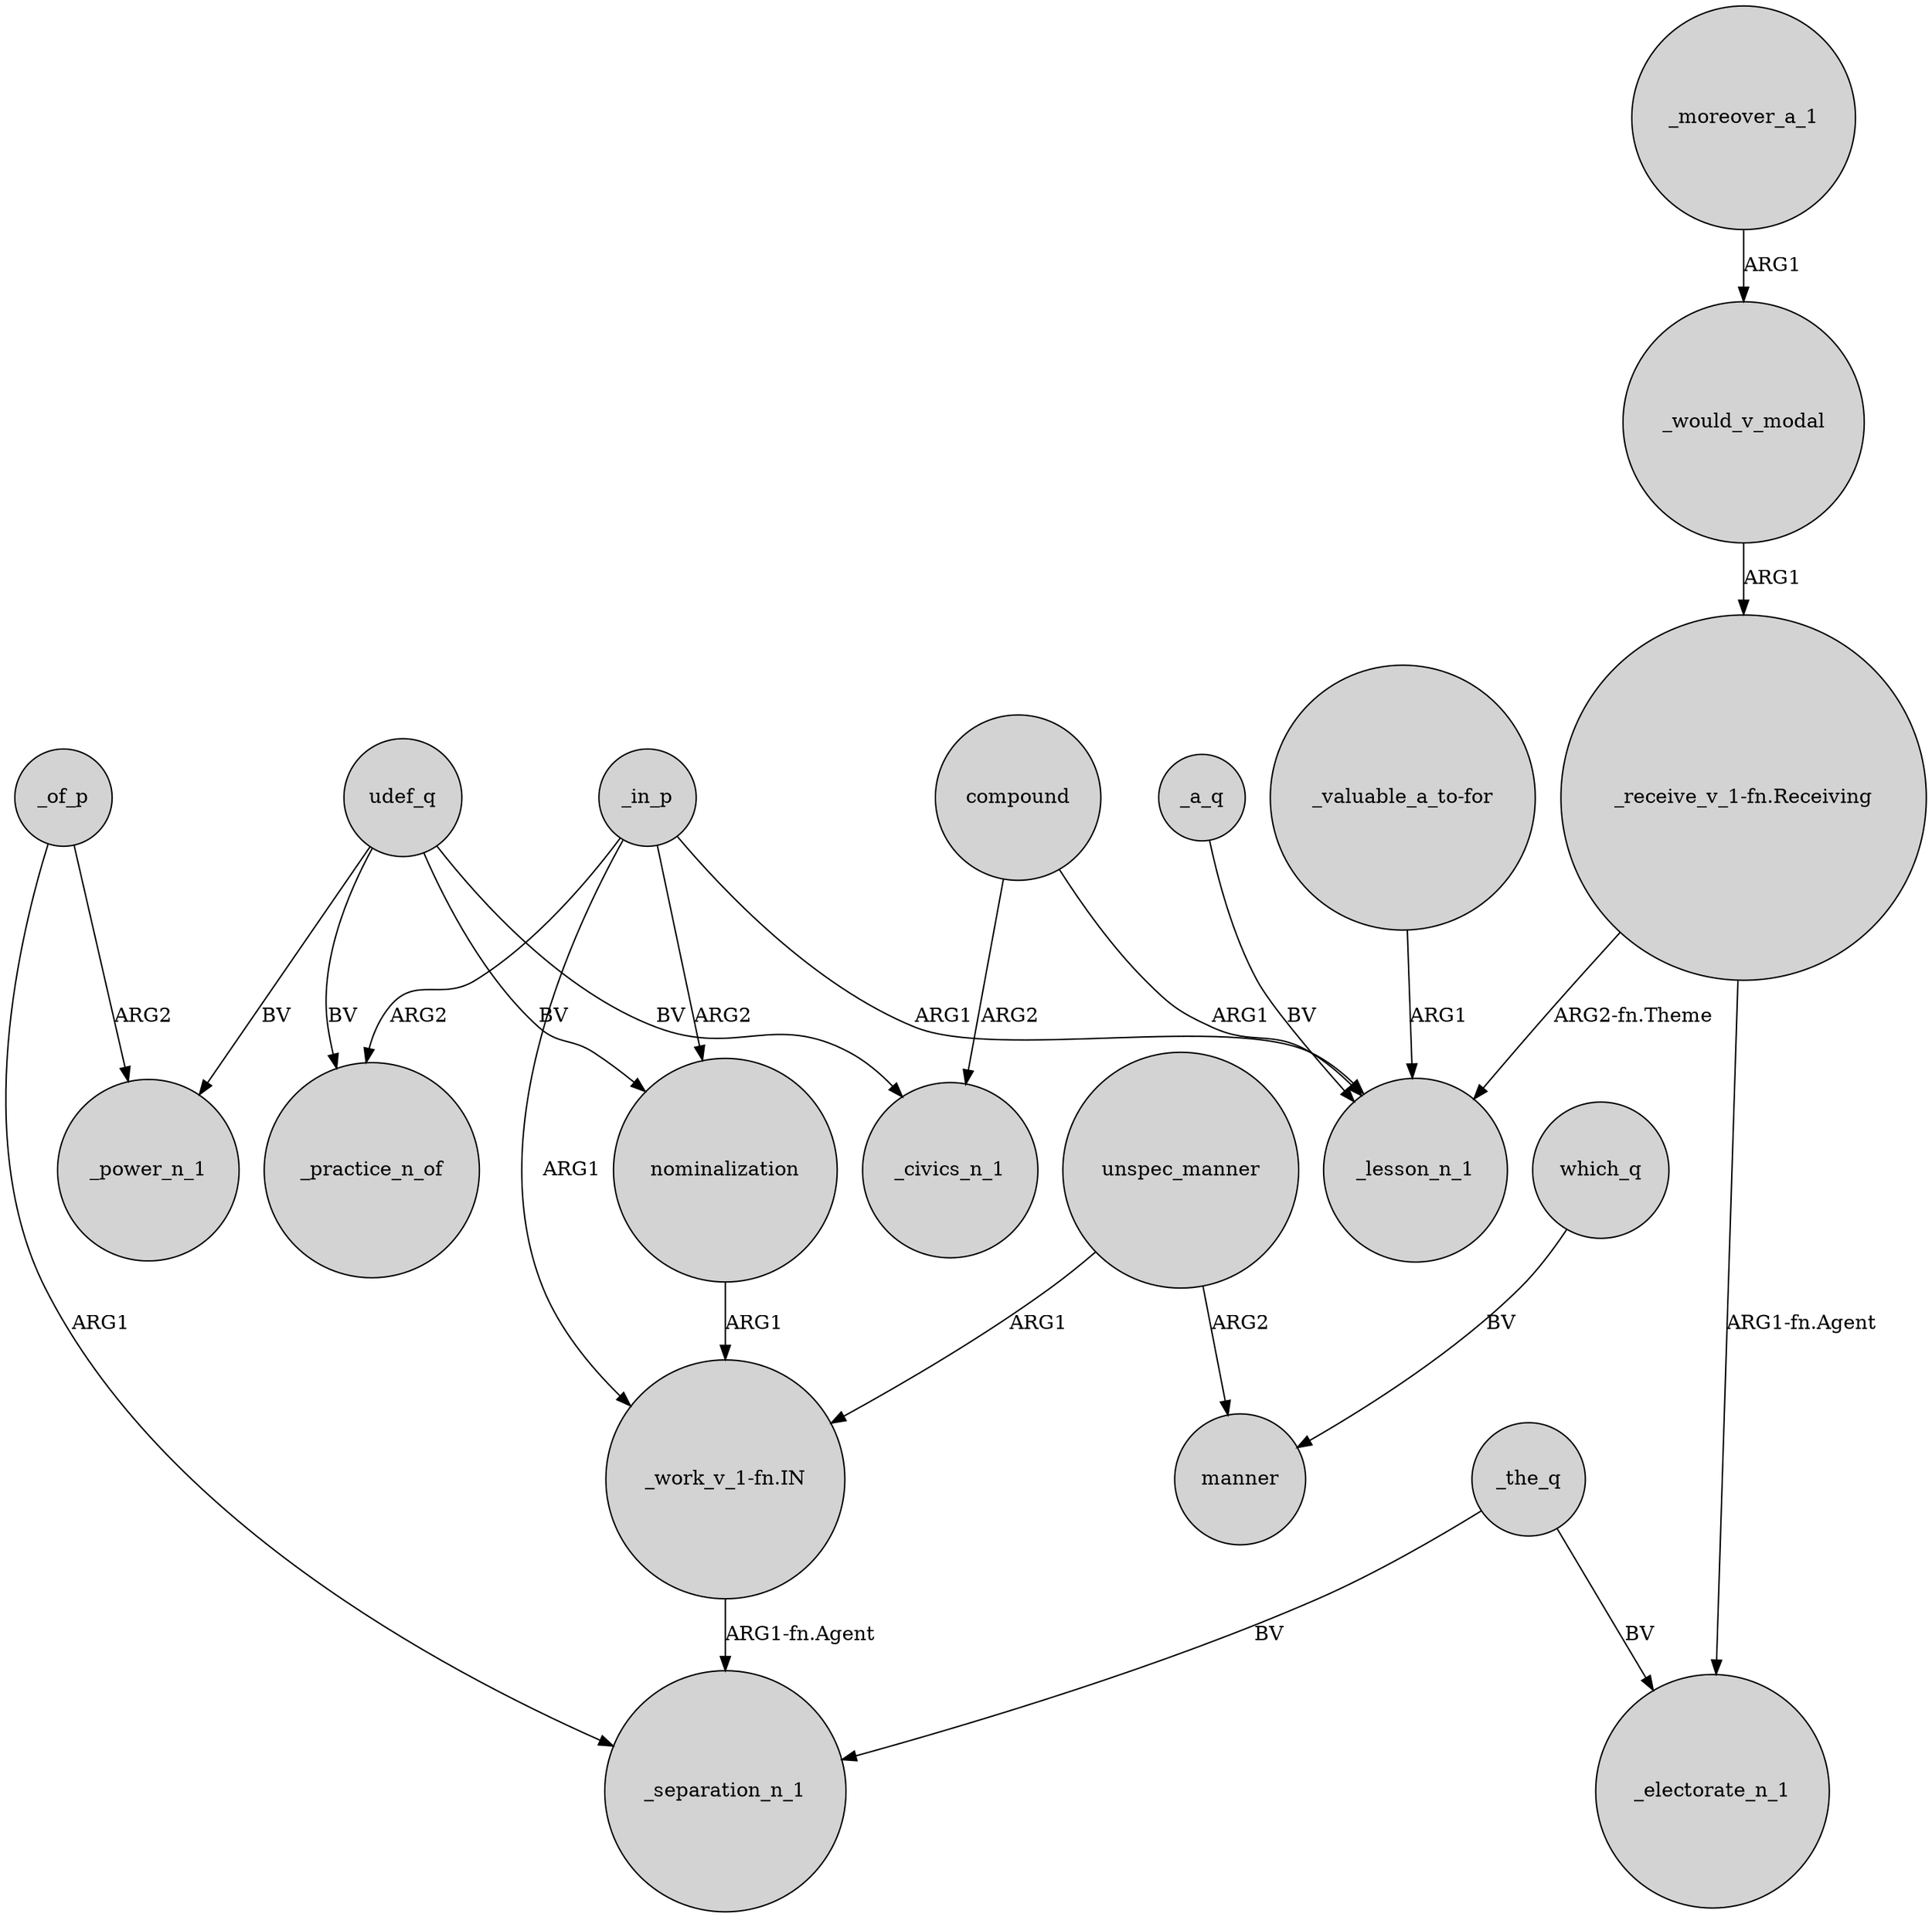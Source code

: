 digraph {
	node [shape=circle style=filled]
	_the_q -> _electorate_n_1 [label=BV]
	"_valuable_a_to-for" -> _lesson_n_1 [label=ARG1]
	nominalization -> "_work_v_1-fn.IN" [label=ARG1]
	unspec_manner -> "_work_v_1-fn.IN" [label=ARG1]
	udef_q -> _civics_n_1 [label=BV]
	which_q -> manner [label=BV]
	_would_v_modal -> "_receive_v_1-fn.Receiving" [label=ARG1]
	_of_p -> _power_n_1 [label=ARG2]
	_the_q -> _separation_n_1 [label=BV]
	udef_q -> nominalization [label=BV]
	compound -> _lesson_n_1 [label=ARG1]
	"_receive_v_1-fn.Receiving" -> _lesson_n_1 [label="ARG2-fn.Theme"]
	_moreover_a_1 -> _would_v_modal [label=ARG1]
	_in_p -> _practice_n_of [label=ARG2]
	"_work_v_1-fn.IN" -> _separation_n_1 [label="ARG1-fn.Agent"]
	_of_p -> _separation_n_1 [label=ARG1]
	"_receive_v_1-fn.Receiving" -> _electorate_n_1 [label="ARG1-fn.Agent"]
	_in_p -> "_work_v_1-fn.IN" [label=ARG1]
	udef_q -> _practice_n_of [label=BV]
	_in_p -> _lesson_n_1 [label=ARG1]
	_in_p -> nominalization [label=ARG2]
	udef_q -> _power_n_1 [label=BV]
	_a_q -> _lesson_n_1 [label=BV]
	unspec_manner -> manner [label=ARG2]
	compound -> _civics_n_1 [label=ARG2]
}
